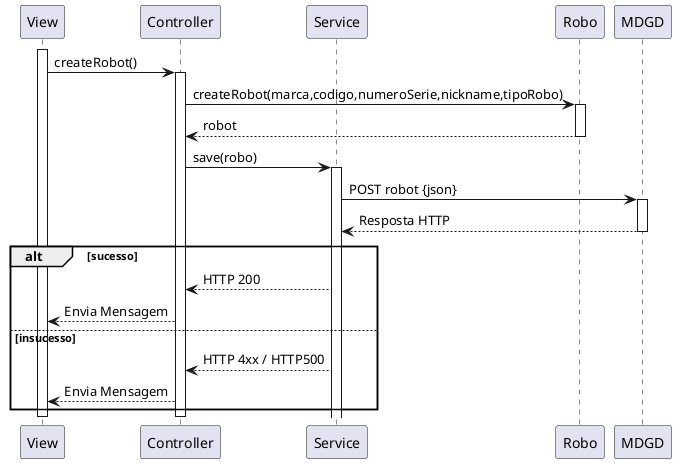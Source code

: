 @startuml vp3
participant View as view
participant Controller as ctrl
participant Service as svc
participant Robo as model
participant MDGD as be

activate view
view -> ctrl : createRobot()
activate ctrl
ctrl -> model : createRobot(marca,codigo,numeroSerie,nickname,tipoRobo)
activate model
model --> ctrl : robot
deactivate model
ctrl -> svc: save(robo)
activate svc
svc -> be: POST robot {json}
activate be
be --> svc : Resposta HTTP
deactivate be
alt sucesso 
svc --> ctrl : HTTP 200
ctrl --> view : Envia Mensagem
else insucesso
svc --> ctrl : HTTP 4xx / HTTP500
ctrl --> view : Envia Mensagem
end
deactivate view
deactivate ctrl
@enduml